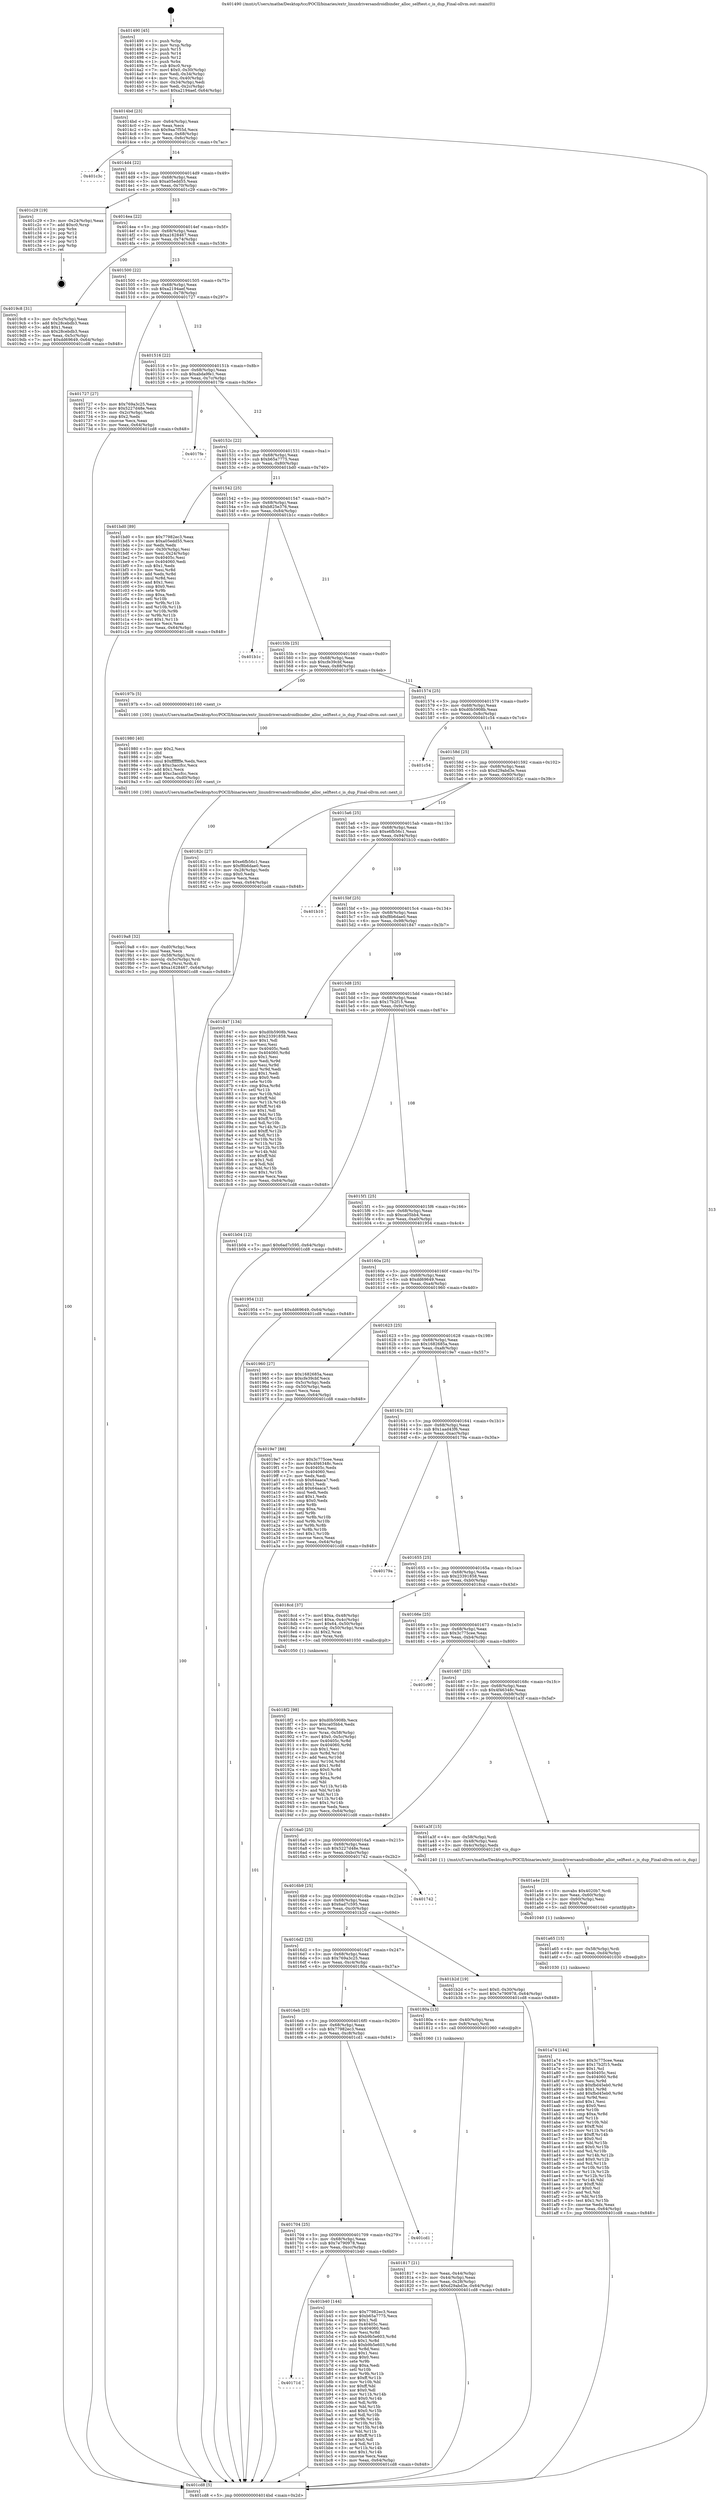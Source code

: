 digraph "0x401490" {
  label = "0x401490 (/mnt/c/Users/mathe/Desktop/tcc/POCII/binaries/extr_linuxdriversandroidbinder_alloc_selftest.c_is_dup_Final-ollvm.out::main(0))"
  labelloc = "t"
  node[shape=record]

  Entry [label="",width=0.3,height=0.3,shape=circle,fillcolor=black,style=filled]
  "0x4014bd" [label="{
     0x4014bd [23]\l
     | [instrs]\l
     &nbsp;&nbsp;0x4014bd \<+3\>: mov -0x64(%rbp),%eax\l
     &nbsp;&nbsp;0x4014c0 \<+2\>: mov %eax,%ecx\l
     &nbsp;&nbsp;0x4014c2 \<+6\>: sub $0x9aa7f55d,%ecx\l
     &nbsp;&nbsp;0x4014c8 \<+3\>: mov %eax,-0x68(%rbp)\l
     &nbsp;&nbsp;0x4014cb \<+3\>: mov %ecx,-0x6c(%rbp)\l
     &nbsp;&nbsp;0x4014ce \<+6\>: je 0000000000401c3c \<main+0x7ac\>\l
  }"]
  "0x401c3c" [label="{
     0x401c3c\l
  }", style=dashed]
  "0x4014d4" [label="{
     0x4014d4 [22]\l
     | [instrs]\l
     &nbsp;&nbsp;0x4014d4 \<+5\>: jmp 00000000004014d9 \<main+0x49\>\l
     &nbsp;&nbsp;0x4014d9 \<+3\>: mov -0x68(%rbp),%eax\l
     &nbsp;&nbsp;0x4014dc \<+5\>: sub $0xa05edd55,%eax\l
     &nbsp;&nbsp;0x4014e1 \<+3\>: mov %eax,-0x70(%rbp)\l
     &nbsp;&nbsp;0x4014e4 \<+6\>: je 0000000000401c29 \<main+0x799\>\l
  }"]
  Exit [label="",width=0.3,height=0.3,shape=circle,fillcolor=black,style=filled,peripheries=2]
  "0x401c29" [label="{
     0x401c29 [19]\l
     | [instrs]\l
     &nbsp;&nbsp;0x401c29 \<+3\>: mov -0x24(%rbp),%eax\l
     &nbsp;&nbsp;0x401c2c \<+7\>: add $0xc0,%rsp\l
     &nbsp;&nbsp;0x401c33 \<+1\>: pop %rbx\l
     &nbsp;&nbsp;0x401c34 \<+2\>: pop %r12\l
     &nbsp;&nbsp;0x401c36 \<+2\>: pop %r14\l
     &nbsp;&nbsp;0x401c38 \<+2\>: pop %r15\l
     &nbsp;&nbsp;0x401c3a \<+1\>: pop %rbp\l
     &nbsp;&nbsp;0x401c3b \<+1\>: ret\l
  }"]
  "0x4014ea" [label="{
     0x4014ea [22]\l
     | [instrs]\l
     &nbsp;&nbsp;0x4014ea \<+5\>: jmp 00000000004014ef \<main+0x5f\>\l
     &nbsp;&nbsp;0x4014ef \<+3\>: mov -0x68(%rbp),%eax\l
     &nbsp;&nbsp;0x4014f2 \<+5\>: sub $0xa1628467,%eax\l
     &nbsp;&nbsp;0x4014f7 \<+3\>: mov %eax,-0x74(%rbp)\l
     &nbsp;&nbsp;0x4014fa \<+6\>: je 00000000004019c8 \<main+0x538\>\l
  }"]
  "0x40171d" [label="{
     0x40171d\l
  }", style=dashed]
  "0x4019c8" [label="{
     0x4019c8 [31]\l
     | [instrs]\l
     &nbsp;&nbsp;0x4019c8 \<+3\>: mov -0x5c(%rbp),%eax\l
     &nbsp;&nbsp;0x4019cb \<+5\>: add $0x28cebdb3,%eax\l
     &nbsp;&nbsp;0x4019d0 \<+3\>: add $0x1,%eax\l
     &nbsp;&nbsp;0x4019d3 \<+5\>: sub $0x28cebdb3,%eax\l
     &nbsp;&nbsp;0x4019d8 \<+3\>: mov %eax,-0x5c(%rbp)\l
     &nbsp;&nbsp;0x4019db \<+7\>: movl $0xdd69649,-0x64(%rbp)\l
     &nbsp;&nbsp;0x4019e2 \<+5\>: jmp 0000000000401cd8 \<main+0x848\>\l
  }"]
  "0x401500" [label="{
     0x401500 [22]\l
     | [instrs]\l
     &nbsp;&nbsp;0x401500 \<+5\>: jmp 0000000000401505 \<main+0x75\>\l
     &nbsp;&nbsp;0x401505 \<+3\>: mov -0x68(%rbp),%eax\l
     &nbsp;&nbsp;0x401508 \<+5\>: sub $0xa2194aef,%eax\l
     &nbsp;&nbsp;0x40150d \<+3\>: mov %eax,-0x78(%rbp)\l
     &nbsp;&nbsp;0x401510 \<+6\>: je 0000000000401727 \<main+0x297\>\l
  }"]
  "0x401b40" [label="{
     0x401b40 [144]\l
     | [instrs]\l
     &nbsp;&nbsp;0x401b40 \<+5\>: mov $0x77982ec3,%eax\l
     &nbsp;&nbsp;0x401b45 \<+5\>: mov $0xb65a7775,%ecx\l
     &nbsp;&nbsp;0x401b4a \<+2\>: mov $0x1,%dl\l
     &nbsp;&nbsp;0x401b4c \<+7\>: mov 0x40405c,%esi\l
     &nbsp;&nbsp;0x401b53 \<+7\>: mov 0x404060,%edi\l
     &nbsp;&nbsp;0x401b5a \<+3\>: mov %esi,%r8d\l
     &nbsp;&nbsp;0x401b5d \<+7\>: sub $0xb9b5e603,%r8d\l
     &nbsp;&nbsp;0x401b64 \<+4\>: sub $0x1,%r8d\l
     &nbsp;&nbsp;0x401b68 \<+7\>: add $0xb9b5e603,%r8d\l
     &nbsp;&nbsp;0x401b6f \<+4\>: imul %r8d,%esi\l
     &nbsp;&nbsp;0x401b73 \<+3\>: and $0x1,%esi\l
     &nbsp;&nbsp;0x401b76 \<+3\>: cmp $0x0,%esi\l
     &nbsp;&nbsp;0x401b79 \<+4\>: sete %r9b\l
     &nbsp;&nbsp;0x401b7d \<+3\>: cmp $0xa,%edi\l
     &nbsp;&nbsp;0x401b80 \<+4\>: setl %r10b\l
     &nbsp;&nbsp;0x401b84 \<+3\>: mov %r9b,%r11b\l
     &nbsp;&nbsp;0x401b87 \<+4\>: xor $0xff,%r11b\l
     &nbsp;&nbsp;0x401b8b \<+3\>: mov %r10b,%bl\l
     &nbsp;&nbsp;0x401b8e \<+3\>: xor $0xff,%bl\l
     &nbsp;&nbsp;0x401b91 \<+3\>: xor $0x0,%dl\l
     &nbsp;&nbsp;0x401b94 \<+3\>: mov %r11b,%r14b\l
     &nbsp;&nbsp;0x401b97 \<+4\>: and $0x0,%r14b\l
     &nbsp;&nbsp;0x401b9b \<+3\>: and %dl,%r9b\l
     &nbsp;&nbsp;0x401b9e \<+3\>: mov %bl,%r15b\l
     &nbsp;&nbsp;0x401ba1 \<+4\>: and $0x0,%r15b\l
     &nbsp;&nbsp;0x401ba5 \<+3\>: and %dl,%r10b\l
     &nbsp;&nbsp;0x401ba8 \<+3\>: or %r9b,%r14b\l
     &nbsp;&nbsp;0x401bab \<+3\>: or %r10b,%r15b\l
     &nbsp;&nbsp;0x401bae \<+3\>: xor %r15b,%r14b\l
     &nbsp;&nbsp;0x401bb1 \<+3\>: or %bl,%r11b\l
     &nbsp;&nbsp;0x401bb4 \<+4\>: xor $0xff,%r11b\l
     &nbsp;&nbsp;0x401bb8 \<+3\>: or $0x0,%dl\l
     &nbsp;&nbsp;0x401bbb \<+3\>: and %dl,%r11b\l
     &nbsp;&nbsp;0x401bbe \<+3\>: or %r11b,%r14b\l
     &nbsp;&nbsp;0x401bc1 \<+4\>: test $0x1,%r14b\l
     &nbsp;&nbsp;0x401bc5 \<+3\>: cmovne %ecx,%eax\l
     &nbsp;&nbsp;0x401bc8 \<+3\>: mov %eax,-0x64(%rbp)\l
     &nbsp;&nbsp;0x401bcb \<+5\>: jmp 0000000000401cd8 \<main+0x848\>\l
  }"]
  "0x401727" [label="{
     0x401727 [27]\l
     | [instrs]\l
     &nbsp;&nbsp;0x401727 \<+5\>: mov $0x769a3c25,%eax\l
     &nbsp;&nbsp;0x40172c \<+5\>: mov $0x5227d48e,%ecx\l
     &nbsp;&nbsp;0x401731 \<+3\>: mov -0x2c(%rbp),%edx\l
     &nbsp;&nbsp;0x401734 \<+3\>: cmp $0x2,%edx\l
     &nbsp;&nbsp;0x401737 \<+3\>: cmovne %ecx,%eax\l
     &nbsp;&nbsp;0x40173a \<+3\>: mov %eax,-0x64(%rbp)\l
     &nbsp;&nbsp;0x40173d \<+5\>: jmp 0000000000401cd8 \<main+0x848\>\l
  }"]
  "0x401516" [label="{
     0x401516 [22]\l
     | [instrs]\l
     &nbsp;&nbsp;0x401516 \<+5\>: jmp 000000000040151b \<main+0x8b\>\l
     &nbsp;&nbsp;0x40151b \<+3\>: mov -0x68(%rbp),%eax\l
     &nbsp;&nbsp;0x40151e \<+5\>: sub $0xabda9fe1,%eax\l
     &nbsp;&nbsp;0x401523 \<+3\>: mov %eax,-0x7c(%rbp)\l
     &nbsp;&nbsp;0x401526 \<+6\>: je 00000000004017fe \<main+0x36e\>\l
  }"]
  "0x401cd8" [label="{
     0x401cd8 [5]\l
     | [instrs]\l
     &nbsp;&nbsp;0x401cd8 \<+5\>: jmp 00000000004014bd \<main+0x2d\>\l
  }"]
  "0x401490" [label="{
     0x401490 [45]\l
     | [instrs]\l
     &nbsp;&nbsp;0x401490 \<+1\>: push %rbp\l
     &nbsp;&nbsp;0x401491 \<+3\>: mov %rsp,%rbp\l
     &nbsp;&nbsp;0x401494 \<+2\>: push %r15\l
     &nbsp;&nbsp;0x401496 \<+2\>: push %r14\l
     &nbsp;&nbsp;0x401498 \<+2\>: push %r12\l
     &nbsp;&nbsp;0x40149a \<+1\>: push %rbx\l
     &nbsp;&nbsp;0x40149b \<+7\>: sub $0xc0,%rsp\l
     &nbsp;&nbsp;0x4014a2 \<+7\>: movl $0x0,-0x30(%rbp)\l
     &nbsp;&nbsp;0x4014a9 \<+3\>: mov %edi,-0x34(%rbp)\l
     &nbsp;&nbsp;0x4014ac \<+4\>: mov %rsi,-0x40(%rbp)\l
     &nbsp;&nbsp;0x4014b0 \<+3\>: mov -0x34(%rbp),%edi\l
     &nbsp;&nbsp;0x4014b3 \<+3\>: mov %edi,-0x2c(%rbp)\l
     &nbsp;&nbsp;0x4014b6 \<+7\>: movl $0xa2194aef,-0x64(%rbp)\l
  }"]
  "0x401704" [label="{
     0x401704 [25]\l
     | [instrs]\l
     &nbsp;&nbsp;0x401704 \<+5\>: jmp 0000000000401709 \<main+0x279\>\l
     &nbsp;&nbsp;0x401709 \<+3\>: mov -0x68(%rbp),%eax\l
     &nbsp;&nbsp;0x40170c \<+5\>: sub $0x7e790978,%eax\l
     &nbsp;&nbsp;0x401711 \<+6\>: mov %eax,-0xcc(%rbp)\l
     &nbsp;&nbsp;0x401717 \<+6\>: je 0000000000401b40 \<main+0x6b0\>\l
  }"]
  "0x4017fe" [label="{
     0x4017fe\l
  }", style=dashed]
  "0x40152c" [label="{
     0x40152c [22]\l
     | [instrs]\l
     &nbsp;&nbsp;0x40152c \<+5\>: jmp 0000000000401531 \<main+0xa1\>\l
     &nbsp;&nbsp;0x401531 \<+3\>: mov -0x68(%rbp),%eax\l
     &nbsp;&nbsp;0x401534 \<+5\>: sub $0xb65a7775,%eax\l
     &nbsp;&nbsp;0x401539 \<+3\>: mov %eax,-0x80(%rbp)\l
     &nbsp;&nbsp;0x40153c \<+6\>: je 0000000000401bd0 \<main+0x740\>\l
  }"]
  "0x401cd1" [label="{
     0x401cd1\l
  }", style=dashed]
  "0x401bd0" [label="{
     0x401bd0 [89]\l
     | [instrs]\l
     &nbsp;&nbsp;0x401bd0 \<+5\>: mov $0x77982ec3,%eax\l
     &nbsp;&nbsp;0x401bd5 \<+5\>: mov $0xa05edd55,%ecx\l
     &nbsp;&nbsp;0x401bda \<+2\>: xor %edx,%edx\l
     &nbsp;&nbsp;0x401bdc \<+3\>: mov -0x30(%rbp),%esi\l
     &nbsp;&nbsp;0x401bdf \<+3\>: mov %esi,-0x24(%rbp)\l
     &nbsp;&nbsp;0x401be2 \<+7\>: mov 0x40405c,%esi\l
     &nbsp;&nbsp;0x401be9 \<+7\>: mov 0x404060,%edi\l
     &nbsp;&nbsp;0x401bf0 \<+3\>: sub $0x1,%edx\l
     &nbsp;&nbsp;0x401bf3 \<+3\>: mov %esi,%r8d\l
     &nbsp;&nbsp;0x401bf6 \<+3\>: add %edx,%r8d\l
     &nbsp;&nbsp;0x401bf9 \<+4\>: imul %r8d,%esi\l
     &nbsp;&nbsp;0x401bfd \<+3\>: and $0x1,%esi\l
     &nbsp;&nbsp;0x401c00 \<+3\>: cmp $0x0,%esi\l
     &nbsp;&nbsp;0x401c03 \<+4\>: sete %r9b\l
     &nbsp;&nbsp;0x401c07 \<+3\>: cmp $0xa,%edi\l
     &nbsp;&nbsp;0x401c0a \<+4\>: setl %r10b\l
     &nbsp;&nbsp;0x401c0e \<+3\>: mov %r9b,%r11b\l
     &nbsp;&nbsp;0x401c11 \<+3\>: and %r10b,%r11b\l
     &nbsp;&nbsp;0x401c14 \<+3\>: xor %r10b,%r9b\l
     &nbsp;&nbsp;0x401c17 \<+3\>: or %r9b,%r11b\l
     &nbsp;&nbsp;0x401c1a \<+4\>: test $0x1,%r11b\l
     &nbsp;&nbsp;0x401c1e \<+3\>: cmovne %ecx,%eax\l
     &nbsp;&nbsp;0x401c21 \<+3\>: mov %eax,-0x64(%rbp)\l
     &nbsp;&nbsp;0x401c24 \<+5\>: jmp 0000000000401cd8 \<main+0x848\>\l
  }"]
  "0x401542" [label="{
     0x401542 [25]\l
     | [instrs]\l
     &nbsp;&nbsp;0x401542 \<+5\>: jmp 0000000000401547 \<main+0xb7\>\l
     &nbsp;&nbsp;0x401547 \<+3\>: mov -0x68(%rbp),%eax\l
     &nbsp;&nbsp;0x40154a \<+5\>: sub $0xb825e376,%eax\l
     &nbsp;&nbsp;0x40154f \<+6\>: mov %eax,-0x84(%rbp)\l
     &nbsp;&nbsp;0x401555 \<+6\>: je 0000000000401b1c \<main+0x68c\>\l
  }"]
  "0x401a74" [label="{
     0x401a74 [144]\l
     | [instrs]\l
     &nbsp;&nbsp;0x401a74 \<+5\>: mov $0x3c775cee,%eax\l
     &nbsp;&nbsp;0x401a79 \<+5\>: mov $0x17b2f15,%edx\l
     &nbsp;&nbsp;0x401a7e \<+2\>: mov $0x1,%cl\l
     &nbsp;&nbsp;0x401a80 \<+7\>: mov 0x40405c,%esi\l
     &nbsp;&nbsp;0x401a87 \<+8\>: mov 0x404060,%r8d\l
     &nbsp;&nbsp;0x401a8f \<+3\>: mov %esi,%r9d\l
     &nbsp;&nbsp;0x401a92 \<+7\>: sub $0xfbd45eb0,%r9d\l
     &nbsp;&nbsp;0x401a99 \<+4\>: sub $0x1,%r9d\l
     &nbsp;&nbsp;0x401a9d \<+7\>: add $0xfbd45eb0,%r9d\l
     &nbsp;&nbsp;0x401aa4 \<+4\>: imul %r9d,%esi\l
     &nbsp;&nbsp;0x401aa8 \<+3\>: and $0x1,%esi\l
     &nbsp;&nbsp;0x401aab \<+3\>: cmp $0x0,%esi\l
     &nbsp;&nbsp;0x401aae \<+4\>: sete %r10b\l
     &nbsp;&nbsp;0x401ab2 \<+4\>: cmp $0xa,%r8d\l
     &nbsp;&nbsp;0x401ab6 \<+4\>: setl %r11b\l
     &nbsp;&nbsp;0x401aba \<+3\>: mov %r10b,%bl\l
     &nbsp;&nbsp;0x401abd \<+3\>: xor $0xff,%bl\l
     &nbsp;&nbsp;0x401ac0 \<+3\>: mov %r11b,%r14b\l
     &nbsp;&nbsp;0x401ac3 \<+4\>: xor $0xff,%r14b\l
     &nbsp;&nbsp;0x401ac7 \<+3\>: xor $0x0,%cl\l
     &nbsp;&nbsp;0x401aca \<+3\>: mov %bl,%r15b\l
     &nbsp;&nbsp;0x401acd \<+4\>: and $0x0,%r15b\l
     &nbsp;&nbsp;0x401ad1 \<+3\>: and %cl,%r10b\l
     &nbsp;&nbsp;0x401ad4 \<+3\>: mov %r14b,%r12b\l
     &nbsp;&nbsp;0x401ad7 \<+4\>: and $0x0,%r12b\l
     &nbsp;&nbsp;0x401adb \<+3\>: and %cl,%r11b\l
     &nbsp;&nbsp;0x401ade \<+3\>: or %r10b,%r15b\l
     &nbsp;&nbsp;0x401ae1 \<+3\>: or %r11b,%r12b\l
     &nbsp;&nbsp;0x401ae4 \<+3\>: xor %r12b,%r15b\l
     &nbsp;&nbsp;0x401ae7 \<+3\>: or %r14b,%bl\l
     &nbsp;&nbsp;0x401aea \<+3\>: xor $0xff,%bl\l
     &nbsp;&nbsp;0x401aed \<+3\>: or $0x0,%cl\l
     &nbsp;&nbsp;0x401af0 \<+2\>: and %cl,%bl\l
     &nbsp;&nbsp;0x401af2 \<+3\>: or %bl,%r15b\l
     &nbsp;&nbsp;0x401af5 \<+4\>: test $0x1,%r15b\l
     &nbsp;&nbsp;0x401af9 \<+3\>: cmovne %edx,%eax\l
     &nbsp;&nbsp;0x401afc \<+3\>: mov %eax,-0x64(%rbp)\l
     &nbsp;&nbsp;0x401aff \<+5\>: jmp 0000000000401cd8 \<main+0x848\>\l
  }"]
  "0x401b1c" [label="{
     0x401b1c\l
  }", style=dashed]
  "0x40155b" [label="{
     0x40155b [25]\l
     | [instrs]\l
     &nbsp;&nbsp;0x40155b \<+5\>: jmp 0000000000401560 \<main+0xd0\>\l
     &nbsp;&nbsp;0x401560 \<+3\>: mov -0x68(%rbp),%eax\l
     &nbsp;&nbsp;0x401563 \<+5\>: sub $0xcfe39cbf,%eax\l
     &nbsp;&nbsp;0x401568 \<+6\>: mov %eax,-0x88(%rbp)\l
     &nbsp;&nbsp;0x40156e \<+6\>: je 000000000040197b \<main+0x4eb\>\l
  }"]
  "0x401a65" [label="{
     0x401a65 [15]\l
     | [instrs]\l
     &nbsp;&nbsp;0x401a65 \<+4\>: mov -0x58(%rbp),%rdi\l
     &nbsp;&nbsp;0x401a69 \<+6\>: mov %eax,-0xd4(%rbp)\l
     &nbsp;&nbsp;0x401a6f \<+5\>: call 0000000000401030 \<free@plt\>\l
     | [calls]\l
     &nbsp;&nbsp;0x401030 \{1\} (unknown)\l
  }"]
  "0x40197b" [label="{
     0x40197b [5]\l
     | [instrs]\l
     &nbsp;&nbsp;0x40197b \<+5\>: call 0000000000401160 \<next_i\>\l
     | [calls]\l
     &nbsp;&nbsp;0x401160 \{100\} (/mnt/c/Users/mathe/Desktop/tcc/POCII/binaries/extr_linuxdriversandroidbinder_alloc_selftest.c_is_dup_Final-ollvm.out::next_i)\l
  }"]
  "0x401574" [label="{
     0x401574 [25]\l
     | [instrs]\l
     &nbsp;&nbsp;0x401574 \<+5\>: jmp 0000000000401579 \<main+0xe9\>\l
     &nbsp;&nbsp;0x401579 \<+3\>: mov -0x68(%rbp),%eax\l
     &nbsp;&nbsp;0x40157c \<+5\>: sub $0xd0b5908b,%eax\l
     &nbsp;&nbsp;0x401581 \<+6\>: mov %eax,-0x8c(%rbp)\l
     &nbsp;&nbsp;0x401587 \<+6\>: je 0000000000401c54 \<main+0x7c4\>\l
  }"]
  "0x401a4e" [label="{
     0x401a4e [23]\l
     | [instrs]\l
     &nbsp;&nbsp;0x401a4e \<+10\>: movabs $0x4020b7,%rdi\l
     &nbsp;&nbsp;0x401a58 \<+3\>: mov %eax,-0x60(%rbp)\l
     &nbsp;&nbsp;0x401a5b \<+3\>: mov -0x60(%rbp),%esi\l
     &nbsp;&nbsp;0x401a5e \<+2\>: mov $0x0,%al\l
     &nbsp;&nbsp;0x401a60 \<+5\>: call 0000000000401040 \<printf@plt\>\l
     | [calls]\l
     &nbsp;&nbsp;0x401040 \{1\} (unknown)\l
  }"]
  "0x401c54" [label="{
     0x401c54\l
  }", style=dashed]
  "0x40158d" [label="{
     0x40158d [25]\l
     | [instrs]\l
     &nbsp;&nbsp;0x40158d \<+5\>: jmp 0000000000401592 \<main+0x102\>\l
     &nbsp;&nbsp;0x401592 \<+3\>: mov -0x68(%rbp),%eax\l
     &nbsp;&nbsp;0x401595 \<+5\>: sub $0xd29abd3e,%eax\l
     &nbsp;&nbsp;0x40159a \<+6\>: mov %eax,-0x90(%rbp)\l
     &nbsp;&nbsp;0x4015a0 \<+6\>: je 000000000040182c \<main+0x39c\>\l
  }"]
  "0x4019a8" [label="{
     0x4019a8 [32]\l
     | [instrs]\l
     &nbsp;&nbsp;0x4019a8 \<+6\>: mov -0xd0(%rbp),%ecx\l
     &nbsp;&nbsp;0x4019ae \<+3\>: imul %eax,%ecx\l
     &nbsp;&nbsp;0x4019b1 \<+4\>: mov -0x58(%rbp),%rsi\l
     &nbsp;&nbsp;0x4019b5 \<+4\>: movslq -0x5c(%rbp),%rdi\l
     &nbsp;&nbsp;0x4019b9 \<+3\>: mov %ecx,(%rsi,%rdi,4)\l
     &nbsp;&nbsp;0x4019bc \<+7\>: movl $0xa1628467,-0x64(%rbp)\l
     &nbsp;&nbsp;0x4019c3 \<+5\>: jmp 0000000000401cd8 \<main+0x848\>\l
  }"]
  "0x40182c" [label="{
     0x40182c [27]\l
     | [instrs]\l
     &nbsp;&nbsp;0x40182c \<+5\>: mov $0xe6fb56c1,%eax\l
     &nbsp;&nbsp;0x401831 \<+5\>: mov $0xf8b6dae0,%ecx\l
     &nbsp;&nbsp;0x401836 \<+3\>: mov -0x28(%rbp),%edx\l
     &nbsp;&nbsp;0x401839 \<+3\>: cmp $0x0,%edx\l
     &nbsp;&nbsp;0x40183c \<+3\>: cmove %ecx,%eax\l
     &nbsp;&nbsp;0x40183f \<+3\>: mov %eax,-0x64(%rbp)\l
     &nbsp;&nbsp;0x401842 \<+5\>: jmp 0000000000401cd8 \<main+0x848\>\l
  }"]
  "0x4015a6" [label="{
     0x4015a6 [25]\l
     | [instrs]\l
     &nbsp;&nbsp;0x4015a6 \<+5\>: jmp 00000000004015ab \<main+0x11b\>\l
     &nbsp;&nbsp;0x4015ab \<+3\>: mov -0x68(%rbp),%eax\l
     &nbsp;&nbsp;0x4015ae \<+5\>: sub $0xe6fb56c1,%eax\l
     &nbsp;&nbsp;0x4015b3 \<+6\>: mov %eax,-0x94(%rbp)\l
     &nbsp;&nbsp;0x4015b9 \<+6\>: je 0000000000401b10 \<main+0x680\>\l
  }"]
  "0x401980" [label="{
     0x401980 [40]\l
     | [instrs]\l
     &nbsp;&nbsp;0x401980 \<+5\>: mov $0x2,%ecx\l
     &nbsp;&nbsp;0x401985 \<+1\>: cltd\l
     &nbsp;&nbsp;0x401986 \<+2\>: idiv %ecx\l
     &nbsp;&nbsp;0x401988 \<+6\>: imul $0xfffffffe,%edx,%ecx\l
     &nbsp;&nbsp;0x40198e \<+6\>: sub $0xc3accfcc,%ecx\l
     &nbsp;&nbsp;0x401994 \<+3\>: add $0x1,%ecx\l
     &nbsp;&nbsp;0x401997 \<+6\>: add $0xc3accfcc,%ecx\l
     &nbsp;&nbsp;0x40199d \<+6\>: mov %ecx,-0xd0(%rbp)\l
     &nbsp;&nbsp;0x4019a3 \<+5\>: call 0000000000401160 \<next_i\>\l
     | [calls]\l
     &nbsp;&nbsp;0x401160 \{100\} (/mnt/c/Users/mathe/Desktop/tcc/POCII/binaries/extr_linuxdriversandroidbinder_alloc_selftest.c_is_dup_Final-ollvm.out::next_i)\l
  }"]
  "0x401b10" [label="{
     0x401b10\l
  }", style=dashed]
  "0x4015bf" [label="{
     0x4015bf [25]\l
     | [instrs]\l
     &nbsp;&nbsp;0x4015bf \<+5\>: jmp 00000000004015c4 \<main+0x134\>\l
     &nbsp;&nbsp;0x4015c4 \<+3\>: mov -0x68(%rbp),%eax\l
     &nbsp;&nbsp;0x4015c7 \<+5\>: sub $0xf8b6dae0,%eax\l
     &nbsp;&nbsp;0x4015cc \<+6\>: mov %eax,-0x98(%rbp)\l
     &nbsp;&nbsp;0x4015d2 \<+6\>: je 0000000000401847 \<main+0x3b7\>\l
  }"]
  "0x4018f2" [label="{
     0x4018f2 [98]\l
     | [instrs]\l
     &nbsp;&nbsp;0x4018f2 \<+5\>: mov $0xd0b5908b,%ecx\l
     &nbsp;&nbsp;0x4018f7 \<+5\>: mov $0xca05bb4,%edx\l
     &nbsp;&nbsp;0x4018fc \<+2\>: xor %esi,%esi\l
     &nbsp;&nbsp;0x4018fe \<+4\>: mov %rax,-0x58(%rbp)\l
     &nbsp;&nbsp;0x401902 \<+7\>: movl $0x0,-0x5c(%rbp)\l
     &nbsp;&nbsp;0x401909 \<+8\>: mov 0x40405c,%r8d\l
     &nbsp;&nbsp;0x401911 \<+8\>: mov 0x404060,%r9d\l
     &nbsp;&nbsp;0x401919 \<+3\>: sub $0x1,%esi\l
     &nbsp;&nbsp;0x40191c \<+3\>: mov %r8d,%r10d\l
     &nbsp;&nbsp;0x40191f \<+3\>: add %esi,%r10d\l
     &nbsp;&nbsp;0x401922 \<+4\>: imul %r10d,%r8d\l
     &nbsp;&nbsp;0x401926 \<+4\>: and $0x1,%r8d\l
     &nbsp;&nbsp;0x40192a \<+4\>: cmp $0x0,%r8d\l
     &nbsp;&nbsp;0x40192e \<+4\>: sete %r11b\l
     &nbsp;&nbsp;0x401932 \<+4\>: cmp $0xa,%r9d\l
     &nbsp;&nbsp;0x401936 \<+3\>: setl %bl\l
     &nbsp;&nbsp;0x401939 \<+3\>: mov %r11b,%r14b\l
     &nbsp;&nbsp;0x40193c \<+3\>: and %bl,%r14b\l
     &nbsp;&nbsp;0x40193f \<+3\>: xor %bl,%r11b\l
     &nbsp;&nbsp;0x401942 \<+3\>: or %r11b,%r14b\l
     &nbsp;&nbsp;0x401945 \<+4\>: test $0x1,%r14b\l
     &nbsp;&nbsp;0x401949 \<+3\>: cmovne %edx,%ecx\l
     &nbsp;&nbsp;0x40194c \<+3\>: mov %ecx,-0x64(%rbp)\l
     &nbsp;&nbsp;0x40194f \<+5\>: jmp 0000000000401cd8 \<main+0x848\>\l
  }"]
  "0x401847" [label="{
     0x401847 [134]\l
     | [instrs]\l
     &nbsp;&nbsp;0x401847 \<+5\>: mov $0xd0b5908b,%eax\l
     &nbsp;&nbsp;0x40184c \<+5\>: mov $0x23391858,%ecx\l
     &nbsp;&nbsp;0x401851 \<+2\>: mov $0x1,%dl\l
     &nbsp;&nbsp;0x401853 \<+2\>: xor %esi,%esi\l
     &nbsp;&nbsp;0x401855 \<+7\>: mov 0x40405c,%edi\l
     &nbsp;&nbsp;0x40185c \<+8\>: mov 0x404060,%r8d\l
     &nbsp;&nbsp;0x401864 \<+3\>: sub $0x1,%esi\l
     &nbsp;&nbsp;0x401867 \<+3\>: mov %edi,%r9d\l
     &nbsp;&nbsp;0x40186a \<+3\>: add %esi,%r9d\l
     &nbsp;&nbsp;0x40186d \<+4\>: imul %r9d,%edi\l
     &nbsp;&nbsp;0x401871 \<+3\>: and $0x1,%edi\l
     &nbsp;&nbsp;0x401874 \<+3\>: cmp $0x0,%edi\l
     &nbsp;&nbsp;0x401877 \<+4\>: sete %r10b\l
     &nbsp;&nbsp;0x40187b \<+4\>: cmp $0xa,%r8d\l
     &nbsp;&nbsp;0x40187f \<+4\>: setl %r11b\l
     &nbsp;&nbsp;0x401883 \<+3\>: mov %r10b,%bl\l
     &nbsp;&nbsp;0x401886 \<+3\>: xor $0xff,%bl\l
     &nbsp;&nbsp;0x401889 \<+3\>: mov %r11b,%r14b\l
     &nbsp;&nbsp;0x40188c \<+4\>: xor $0xff,%r14b\l
     &nbsp;&nbsp;0x401890 \<+3\>: xor $0x1,%dl\l
     &nbsp;&nbsp;0x401893 \<+3\>: mov %bl,%r15b\l
     &nbsp;&nbsp;0x401896 \<+4\>: and $0xff,%r15b\l
     &nbsp;&nbsp;0x40189a \<+3\>: and %dl,%r10b\l
     &nbsp;&nbsp;0x40189d \<+3\>: mov %r14b,%r12b\l
     &nbsp;&nbsp;0x4018a0 \<+4\>: and $0xff,%r12b\l
     &nbsp;&nbsp;0x4018a4 \<+3\>: and %dl,%r11b\l
     &nbsp;&nbsp;0x4018a7 \<+3\>: or %r10b,%r15b\l
     &nbsp;&nbsp;0x4018aa \<+3\>: or %r11b,%r12b\l
     &nbsp;&nbsp;0x4018ad \<+3\>: xor %r12b,%r15b\l
     &nbsp;&nbsp;0x4018b0 \<+3\>: or %r14b,%bl\l
     &nbsp;&nbsp;0x4018b3 \<+3\>: xor $0xff,%bl\l
     &nbsp;&nbsp;0x4018b6 \<+3\>: or $0x1,%dl\l
     &nbsp;&nbsp;0x4018b9 \<+2\>: and %dl,%bl\l
     &nbsp;&nbsp;0x4018bb \<+3\>: or %bl,%r15b\l
     &nbsp;&nbsp;0x4018be \<+4\>: test $0x1,%r15b\l
     &nbsp;&nbsp;0x4018c2 \<+3\>: cmovne %ecx,%eax\l
     &nbsp;&nbsp;0x4018c5 \<+3\>: mov %eax,-0x64(%rbp)\l
     &nbsp;&nbsp;0x4018c8 \<+5\>: jmp 0000000000401cd8 \<main+0x848\>\l
  }"]
  "0x4015d8" [label="{
     0x4015d8 [25]\l
     | [instrs]\l
     &nbsp;&nbsp;0x4015d8 \<+5\>: jmp 00000000004015dd \<main+0x14d\>\l
     &nbsp;&nbsp;0x4015dd \<+3\>: mov -0x68(%rbp),%eax\l
     &nbsp;&nbsp;0x4015e0 \<+5\>: sub $0x17b2f15,%eax\l
     &nbsp;&nbsp;0x4015e5 \<+6\>: mov %eax,-0x9c(%rbp)\l
     &nbsp;&nbsp;0x4015eb \<+6\>: je 0000000000401b04 \<main+0x674\>\l
  }"]
  "0x401817" [label="{
     0x401817 [21]\l
     | [instrs]\l
     &nbsp;&nbsp;0x401817 \<+3\>: mov %eax,-0x44(%rbp)\l
     &nbsp;&nbsp;0x40181a \<+3\>: mov -0x44(%rbp),%eax\l
     &nbsp;&nbsp;0x40181d \<+3\>: mov %eax,-0x28(%rbp)\l
     &nbsp;&nbsp;0x401820 \<+7\>: movl $0xd29abd3e,-0x64(%rbp)\l
     &nbsp;&nbsp;0x401827 \<+5\>: jmp 0000000000401cd8 \<main+0x848\>\l
  }"]
  "0x401b04" [label="{
     0x401b04 [12]\l
     | [instrs]\l
     &nbsp;&nbsp;0x401b04 \<+7\>: movl $0x6ad7c595,-0x64(%rbp)\l
     &nbsp;&nbsp;0x401b0b \<+5\>: jmp 0000000000401cd8 \<main+0x848\>\l
  }"]
  "0x4015f1" [label="{
     0x4015f1 [25]\l
     | [instrs]\l
     &nbsp;&nbsp;0x4015f1 \<+5\>: jmp 00000000004015f6 \<main+0x166\>\l
     &nbsp;&nbsp;0x4015f6 \<+3\>: mov -0x68(%rbp),%eax\l
     &nbsp;&nbsp;0x4015f9 \<+5\>: sub $0xca05bb4,%eax\l
     &nbsp;&nbsp;0x4015fe \<+6\>: mov %eax,-0xa0(%rbp)\l
     &nbsp;&nbsp;0x401604 \<+6\>: je 0000000000401954 \<main+0x4c4\>\l
  }"]
  "0x4016eb" [label="{
     0x4016eb [25]\l
     | [instrs]\l
     &nbsp;&nbsp;0x4016eb \<+5\>: jmp 00000000004016f0 \<main+0x260\>\l
     &nbsp;&nbsp;0x4016f0 \<+3\>: mov -0x68(%rbp),%eax\l
     &nbsp;&nbsp;0x4016f3 \<+5\>: sub $0x77982ec3,%eax\l
     &nbsp;&nbsp;0x4016f8 \<+6\>: mov %eax,-0xc8(%rbp)\l
     &nbsp;&nbsp;0x4016fe \<+6\>: je 0000000000401cd1 \<main+0x841\>\l
  }"]
  "0x401954" [label="{
     0x401954 [12]\l
     | [instrs]\l
     &nbsp;&nbsp;0x401954 \<+7\>: movl $0xdd69649,-0x64(%rbp)\l
     &nbsp;&nbsp;0x40195b \<+5\>: jmp 0000000000401cd8 \<main+0x848\>\l
  }"]
  "0x40160a" [label="{
     0x40160a [25]\l
     | [instrs]\l
     &nbsp;&nbsp;0x40160a \<+5\>: jmp 000000000040160f \<main+0x17f\>\l
     &nbsp;&nbsp;0x40160f \<+3\>: mov -0x68(%rbp),%eax\l
     &nbsp;&nbsp;0x401612 \<+5\>: sub $0xdd69649,%eax\l
     &nbsp;&nbsp;0x401617 \<+6\>: mov %eax,-0xa4(%rbp)\l
     &nbsp;&nbsp;0x40161d \<+6\>: je 0000000000401960 \<main+0x4d0\>\l
  }"]
  "0x40180a" [label="{
     0x40180a [13]\l
     | [instrs]\l
     &nbsp;&nbsp;0x40180a \<+4\>: mov -0x40(%rbp),%rax\l
     &nbsp;&nbsp;0x40180e \<+4\>: mov 0x8(%rax),%rdi\l
     &nbsp;&nbsp;0x401812 \<+5\>: call 0000000000401060 \<atoi@plt\>\l
     | [calls]\l
     &nbsp;&nbsp;0x401060 \{1\} (unknown)\l
  }"]
  "0x401960" [label="{
     0x401960 [27]\l
     | [instrs]\l
     &nbsp;&nbsp;0x401960 \<+5\>: mov $0x1682685a,%eax\l
     &nbsp;&nbsp;0x401965 \<+5\>: mov $0xcfe39cbf,%ecx\l
     &nbsp;&nbsp;0x40196a \<+3\>: mov -0x5c(%rbp),%edx\l
     &nbsp;&nbsp;0x40196d \<+3\>: cmp -0x50(%rbp),%edx\l
     &nbsp;&nbsp;0x401970 \<+3\>: cmovl %ecx,%eax\l
     &nbsp;&nbsp;0x401973 \<+3\>: mov %eax,-0x64(%rbp)\l
     &nbsp;&nbsp;0x401976 \<+5\>: jmp 0000000000401cd8 \<main+0x848\>\l
  }"]
  "0x401623" [label="{
     0x401623 [25]\l
     | [instrs]\l
     &nbsp;&nbsp;0x401623 \<+5\>: jmp 0000000000401628 \<main+0x198\>\l
     &nbsp;&nbsp;0x401628 \<+3\>: mov -0x68(%rbp),%eax\l
     &nbsp;&nbsp;0x40162b \<+5\>: sub $0x1682685a,%eax\l
     &nbsp;&nbsp;0x401630 \<+6\>: mov %eax,-0xa8(%rbp)\l
     &nbsp;&nbsp;0x401636 \<+6\>: je 00000000004019e7 \<main+0x557\>\l
  }"]
  "0x4016d2" [label="{
     0x4016d2 [25]\l
     | [instrs]\l
     &nbsp;&nbsp;0x4016d2 \<+5\>: jmp 00000000004016d7 \<main+0x247\>\l
     &nbsp;&nbsp;0x4016d7 \<+3\>: mov -0x68(%rbp),%eax\l
     &nbsp;&nbsp;0x4016da \<+5\>: sub $0x769a3c25,%eax\l
     &nbsp;&nbsp;0x4016df \<+6\>: mov %eax,-0xc4(%rbp)\l
     &nbsp;&nbsp;0x4016e5 \<+6\>: je 000000000040180a \<main+0x37a\>\l
  }"]
  "0x4019e7" [label="{
     0x4019e7 [88]\l
     | [instrs]\l
     &nbsp;&nbsp;0x4019e7 \<+5\>: mov $0x3c775cee,%eax\l
     &nbsp;&nbsp;0x4019ec \<+5\>: mov $0x4f46348c,%ecx\l
     &nbsp;&nbsp;0x4019f1 \<+7\>: mov 0x40405c,%edx\l
     &nbsp;&nbsp;0x4019f8 \<+7\>: mov 0x404060,%esi\l
     &nbsp;&nbsp;0x4019ff \<+2\>: mov %edx,%edi\l
     &nbsp;&nbsp;0x401a01 \<+6\>: sub $0x64aaca7,%edi\l
     &nbsp;&nbsp;0x401a07 \<+3\>: sub $0x1,%edi\l
     &nbsp;&nbsp;0x401a0a \<+6\>: add $0x64aaca7,%edi\l
     &nbsp;&nbsp;0x401a10 \<+3\>: imul %edi,%edx\l
     &nbsp;&nbsp;0x401a13 \<+3\>: and $0x1,%edx\l
     &nbsp;&nbsp;0x401a16 \<+3\>: cmp $0x0,%edx\l
     &nbsp;&nbsp;0x401a19 \<+4\>: sete %r8b\l
     &nbsp;&nbsp;0x401a1d \<+3\>: cmp $0xa,%esi\l
     &nbsp;&nbsp;0x401a20 \<+4\>: setl %r9b\l
     &nbsp;&nbsp;0x401a24 \<+3\>: mov %r8b,%r10b\l
     &nbsp;&nbsp;0x401a27 \<+3\>: and %r9b,%r10b\l
     &nbsp;&nbsp;0x401a2a \<+3\>: xor %r9b,%r8b\l
     &nbsp;&nbsp;0x401a2d \<+3\>: or %r8b,%r10b\l
     &nbsp;&nbsp;0x401a30 \<+4\>: test $0x1,%r10b\l
     &nbsp;&nbsp;0x401a34 \<+3\>: cmovne %ecx,%eax\l
     &nbsp;&nbsp;0x401a37 \<+3\>: mov %eax,-0x64(%rbp)\l
     &nbsp;&nbsp;0x401a3a \<+5\>: jmp 0000000000401cd8 \<main+0x848\>\l
  }"]
  "0x40163c" [label="{
     0x40163c [25]\l
     | [instrs]\l
     &nbsp;&nbsp;0x40163c \<+5\>: jmp 0000000000401641 \<main+0x1b1\>\l
     &nbsp;&nbsp;0x401641 \<+3\>: mov -0x68(%rbp),%eax\l
     &nbsp;&nbsp;0x401644 \<+5\>: sub $0x1aad43f6,%eax\l
     &nbsp;&nbsp;0x401649 \<+6\>: mov %eax,-0xac(%rbp)\l
     &nbsp;&nbsp;0x40164f \<+6\>: je 000000000040179a \<main+0x30a\>\l
  }"]
  "0x401b2d" [label="{
     0x401b2d [19]\l
     | [instrs]\l
     &nbsp;&nbsp;0x401b2d \<+7\>: movl $0x0,-0x30(%rbp)\l
     &nbsp;&nbsp;0x401b34 \<+7\>: movl $0x7e790978,-0x64(%rbp)\l
     &nbsp;&nbsp;0x401b3b \<+5\>: jmp 0000000000401cd8 \<main+0x848\>\l
  }"]
  "0x40179a" [label="{
     0x40179a\l
  }", style=dashed]
  "0x401655" [label="{
     0x401655 [25]\l
     | [instrs]\l
     &nbsp;&nbsp;0x401655 \<+5\>: jmp 000000000040165a \<main+0x1ca\>\l
     &nbsp;&nbsp;0x40165a \<+3\>: mov -0x68(%rbp),%eax\l
     &nbsp;&nbsp;0x40165d \<+5\>: sub $0x23391858,%eax\l
     &nbsp;&nbsp;0x401662 \<+6\>: mov %eax,-0xb0(%rbp)\l
     &nbsp;&nbsp;0x401668 \<+6\>: je 00000000004018cd \<main+0x43d\>\l
  }"]
  "0x4016b9" [label="{
     0x4016b9 [25]\l
     | [instrs]\l
     &nbsp;&nbsp;0x4016b9 \<+5\>: jmp 00000000004016be \<main+0x22e\>\l
     &nbsp;&nbsp;0x4016be \<+3\>: mov -0x68(%rbp),%eax\l
     &nbsp;&nbsp;0x4016c1 \<+5\>: sub $0x6ad7c595,%eax\l
     &nbsp;&nbsp;0x4016c6 \<+6\>: mov %eax,-0xc0(%rbp)\l
     &nbsp;&nbsp;0x4016cc \<+6\>: je 0000000000401b2d \<main+0x69d\>\l
  }"]
  "0x4018cd" [label="{
     0x4018cd [37]\l
     | [instrs]\l
     &nbsp;&nbsp;0x4018cd \<+7\>: movl $0xa,-0x48(%rbp)\l
     &nbsp;&nbsp;0x4018d4 \<+7\>: movl $0xa,-0x4c(%rbp)\l
     &nbsp;&nbsp;0x4018db \<+7\>: movl $0x64,-0x50(%rbp)\l
     &nbsp;&nbsp;0x4018e2 \<+4\>: movslq -0x50(%rbp),%rax\l
     &nbsp;&nbsp;0x4018e6 \<+4\>: shl $0x2,%rax\l
     &nbsp;&nbsp;0x4018ea \<+3\>: mov %rax,%rdi\l
     &nbsp;&nbsp;0x4018ed \<+5\>: call 0000000000401050 \<malloc@plt\>\l
     | [calls]\l
     &nbsp;&nbsp;0x401050 \{1\} (unknown)\l
  }"]
  "0x40166e" [label="{
     0x40166e [25]\l
     | [instrs]\l
     &nbsp;&nbsp;0x40166e \<+5\>: jmp 0000000000401673 \<main+0x1e3\>\l
     &nbsp;&nbsp;0x401673 \<+3\>: mov -0x68(%rbp),%eax\l
     &nbsp;&nbsp;0x401676 \<+5\>: sub $0x3c775cee,%eax\l
     &nbsp;&nbsp;0x40167b \<+6\>: mov %eax,-0xb4(%rbp)\l
     &nbsp;&nbsp;0x401681 \<+6\>: je 0000000000401c90 \<main+0x800\>\l
  }"]
  "0x401742" [label="{
     0x401742\l
  }", style=dashed]
  "0x401c90" [label="{
     0x401c90\l
  }", style=dashed]
  "0x401687" [label="{
     0x401687 [25]\l
     | [instrs]\l
     &nbsp;&nbsp;0x401687 \<+5\>: jmp 000000000040168c \<main+0x1fc\>\l
     &nbsp;&nbsp;0x40168c \<+3\>: mov -0x68(%rbp),%eax\l
     &nbsp;&nbsp;0x40168f \<+5\>: sub $0x4f46348c,%eax\l
     &nbsp;&nbsp;0x401694 \<+6\>: mov %eax,-0xb8(%rbp)\l
     &nbsp;&nbsp;0x40169a \<+6\>: je 0000000000401a3f \<main+0x5af\>\l
  }"]
  "0x4016a0" [label="{
     0x4016a0 [25]\l
     | [instrs]\l
     &nbsp;&nbsp;0x4016a0 \<+5\>: jmp 00000000004016a5 \<main+0x215\>\l
     &nbsp;&nbsp;0x4016a5 \<+3\>: mov -0x68(%rbp),%eax\l
     &nbsp;&nbsp;0x4016a8 \<+5\>: sub $0x5227d48e,%eax\l
     &nbsp;&nbsp;0x4016ad \<+6\>: mov %eax,-0xbc(%rbp)\l
     &nbsp;&nbsp;0x4016b3 \<+6\>: je 0000000000401742 \<main+0x2b2\>\l
  }"]
  "0x401a3f" [label="{
     0x401a3f [15]\l
     | [instrs]\l
     &nbsp;&nbsp;0x401a3f \<+4\>: mov -0x58(%rbp),%rdi\l
     &nbsp;&nbsp;0x401a43 \<+3\>: mov -0x48(%rbp),%esi\l
     &nbsp;&nbsp;0x401a46 \<+3\>: mov -0x4c(%rbp),%edx\l
     &nbsp;&nbsp;0x401a49 \<+5\>: call 0000000000401240 \<is_dup\>\l
     | [calls]\l
     &nbsp;&nbsp;0x401240 \{1\} (/mnt/c/Users/mathe/Desktop/tcc/POCII/binaries/extr_linuxdriversandroidbinder_alloc_selftest.c_is_dup_Final-ollvm.out::is_dup)\l
  }"]
  Entry -> "0x401490" [label=" 1"]
  "0x4014bd" -> "0x401c3c" [label=" 0"]
  "0x4014bd" -> "0x4014d4" [label=" 314"]
  "0x401c29" -> Exit [label=" 1"]
  "0x4014d4" -> "0x401c29" [label=" 1"]
  "0x4014d4" -> "0x4014ea" [label=" 313"]
  "0x401bd0" -> "0x401cd8" [label=" 1"]
  "0x4014ea" -> "0x4019c8" [label=" 100"]
  "0x4014ea" -> "0x401500" [label=" 213"]
  "0x401b40" -> "0x401cd8" [label=" 1"]
  "0x401500" -> "0x401727" [label=" 1"]
  "0x401500" -> "0x401516" [label=" 212"]
  "0x401727" -> "0x401cd8" [label=" 1"]
  "0x401490" -> "0x4014bd" [label=" 1"]
  "0x401cd8" -> "0x4014bd" [label=" 313"]
  "0x401704" -> "0x40171d" [label=" 0"]
  "0x401516" -> "0x4017fe" [label=" 0"]
  "0x401516" -> "0x40152c" [label=" 212"]
  "0x401704" -> "0x401b40" [label=" 1"]
  "0x40152c" -> "0x401bd0" [label=" 1"]
  "0x40152c" -> "0x401542" [label=" 211"]
  "0x4016eb" -> "0x401704" [label=" 1"]
  "0x401542" -> "0x401b1c" [label=" 0"]
  "0x401542" -> "0x40155b" [label=" 211"]
  "0x4016eb" -> "0x401cd1" [label=" 0"]
  "0x40155b" -> "0x40197b" [label=" 100"]
  "0x40155b" -> "0x401574" [label=" 111"]
  "0x401b2d" -> "0x401cd8" [label=" 1"]
  "0x401574" -> "0x401c54" [label=" 0"]
  "0x401574" -> "0x40158d" [label=" 111"]
  "0x401b04" -> "0x401cd8" [label=" 1"]
  "0x40158d" -> "0x40182c" [label=" 1"]
  "0x40158d" -> "0x4015a6" [label=" 110"]
  "0x401a74" -> "0x401cd8" [label=" 1"]
  "0x4015a6" -> "0x401b10" [label=" 0"]
  "0x4015a6" -> "0x4015bf" [label=" 110"]
  "0x401a65" -> "0x401a74" [label=" 1"]
  "0x4015bf" -> "0x401847" [label=" 1"]
  "0x4015bf" -> "0x4015d8" [label=" 109"]
  "0x401a4e" -> "0x401a65" [label=" 1"]
  "0x4015d8" -> "0x401b04" [label=" 1"]
  "0x4015d8" -> "0x4015f1" [label=" 108"]
  "0x401a3f" -> "0x401a4e" [label=" 1"]
  "0x4015f1" -> "0x401954" [label=" 1"]
  "0x4015f1" -> "0x40160a" [label=" 107"]
  "0x4019e7" -> "0x401cd8" [label=" 1"]
  "0x40160a" -> "0x401960" [label=" 101"]
  "0x40160a" -> "0x401623" [label=" 6"]
  "0x4019c8" -> "0x401cd8" [label=" 100"]
  "0x401623" -> "0x4019e7" [label=" 1"]
  "0x401623" -> "0x40163c" [label=" 5"]
  "0x401980" -> "0x4019a8" [label=" 100"]
  "0x40163c" -> "0x40179a" [label=" 0"]
  "0x40163c" -> "0x401655" [label=" 5"]
  "0x40197b" -> "0x401980" [label=" 100"]
  "0x401655" -> "0x4018cd" [label=" 1"]
  "0x401655" -> "0x40166e" [label=" 4"]
  "0x401954" -> "0x401cd8" [label=" 1"]
  "0x40166e" -> "0x401c90" [label=" 0"]
  "0x40166e" -> "0x401687" [label=" 4"]
  "0x4018f2" -> "0x401cd8" [label=" 1"]
  "0x401687" -> "0x401a3f" [label=" 1"]
  "0x401687" -> "0x4016a0" [label=" 3"]
  "0x4018cd" -> "0x4018f2" [label=" 1"]
  "0x4016a0" -> "0x401742" [label=" 0"]
  "0x4016a0" -> "0x4016b9" [label=" 3"]
  "0x401960" -> "0x401cd8" [label=" 101"]
  "0x4016b9" -> "0x401b2d" [label=" 1"]
  "0x4016b9" -> "0x4016d2" [label=" 2"]
  "0x4019a8" -> "0x401cd8" [label=" 100"]
  "0x4016d2" -> "0x40180a" [label=" 1"]
  "0x4016d2" -> "0x4016eb" [label=" 1"]
  "0x40180a" -> "0x401817" [label=" 1"]
  "0x401817" -> "0x401cd8" [label=" 1"]
  "0x40182c" -> "0x401cd8" [label=" 1"]
  "0x401847" -> "0x401cd8" [label=" 1"]
}
